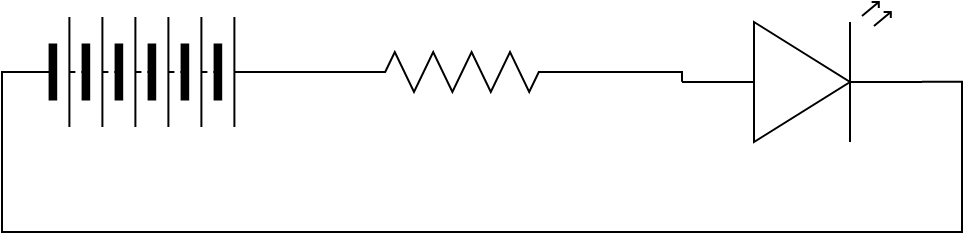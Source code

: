 <mxfile version="17.4.4" type="github">
  <diagram id="b7hSsZxCJZepWBSEdmJd" name="Page-1">
    <mxGraphModel dx="1185" dy="655" grid="1" gridSize="10" guides="1" tooltips="1" connect="1" arrows="1" fold="1" page="1" pageScale="1" pageWidth="827" pageHeight="1169" math="0" shadow="0">
      <root>
        <mxCell id="0" />
        <mxCell id="1" parent="0" />
        <mxCell id="VFrqOL8Lgt8D83KkvLgt-1" value="" style="verticalLabelPosition=bottom;shadow=0;dashed=0;align=center;html=1;verticalAlign=top;shape=mxgraph.electrical.opto_electronics.led_2;pointerEvents=1;" vertex="1" parent="1">
          <mxGeometry x="490" y="165" width="120" height="70" as="geometry" />
        </mxCell>
        <mxCell id="VFrqOL8Lgt8D83KkvLgt-4" style="edgeStyle=orthogonalEdgeStyle;rounded=0;orthogonalLoop=1;jettySize=auto;html=1;exitX=1;exitY=0.5;exitDx=0;exitDy=0;entryX=0;entryY=0.5;entryDx=0;entryDy=0;entryPerimeter=0;endArrow=none;endFill=0;" edge="1" parent="1" source="VFrqOL8Lgt8D83KkvLgt-2" target="VFrqOL8Lgt8D83KkvLgt-3">
          <mxGeometry relative="1" as="geometry" />
        </mxCell>
        <mxCell id="VFrqOL8Lgt8D83KkvLgt-6" style="edgeStyle=orthogonalEdgeStyle;shape=connector;rounded=0;orthogonalLoop=1;jettySize=auto;html=1;entryX=1;entryY=0.57;entryDx=0;entryDy=0;entryPerimeter=0;labelBackgroundColor=default;fontFamily=Helvetica;fontSize=11;fontColor=default;endArrow=none;endFill=0;strokeColor=default;" edge="1" parent="1" source="VFrqOL8Lgt8D83KkvLgt-2" target="VFrqOL8Lgt8D83KkvLgt-1">
          <mxGeometry relative="1" as="geometry">
            <Array as="points">
              <mxPoint x="150" y="200" />
              <mxPoint x="150" y="280" />
              <mxPoint x="630" y="280" />
              <mxPoint x="630" y="205" />
            </Array>
          </mxGeometry>
        </mxCell>
        <mxCell id="VFrqOL8Lgt8D83KkvLgt-2" value="" style="pointerEvents=1;verticalLabelPosition=bottom;shadow=0;dashed=0;align=center;html=1;verticalAlign=top;shape=mxgraph.electrical.miscellaneous.batteryStack;" vertex="1" parent="1">
          <mxGeometry x="160" y="172.5" width="120" height="55" as="geometry" />
        </mxCell>
        <mxCell id="VFrqOL8Lgt8D83KkvLgt-5" style="edgeStyle=orthogonalEdgeStyle;shape=connector;rounded=0;orthogonalLoop=1;jettySize=auto;html=1;entryX=0;entryY=0.57;entryDx=0;entryDy=0;entryPerimeter=0;labelBackgroundColor=default;fontFamily=Helvetica;fontSize=11;fontColor=default;endArrow=none;endFill=0;strokeColor=default;" edge="1" parent="1" source="VFrqOL8Lgt8D83KkvLgt-3" target="VFrqOL8Lgt8D83KkvLgt-1">
          <mxGeometry relative="1" as="geometry">
            <Array as="points">
              <mxPoint x="490" y="200" />
            </Array>
          </mxGeometry>
        </mxCell>
        <mxCell id="VFrqOL8Lgt8D83KkvLgt-3" value="" style="pointerEvents=1;verticalLabelPosition=bottom;shadow=0;dashed=0;align=center;html=1;verticalAlign=top;shape=mxgraph.electrical.resistors.resistor_2;" vertex="1" parent="1">
          <mxGeometry x="320" y="190" width="120" height="20" as="geometry" />
        </mxCell>
      </root>
    </mxGraphModel>
  </diagram>
</mxfile>
